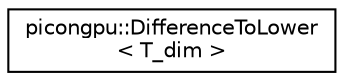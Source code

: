 digraph "Graphical Class Hierarchy"
{
 // LATEX_PDF_SIZE
  edge [fontname="Helvetica",fontsize="10",labelfontname="Helvetica",labelfontsize="10"];
  node [fontname="Helvetica",fontsize="10",shape=record];
  rankdir="LR";
  Node0 [label="picongpu::DifferenceToLower\l\< T_dim \>",height=0.2,width=0.4,color="black", fillcolor="white", style="filled",URL="$structpicongpu_1_1_difference_to_lower.html",tooltip="calculate difference to lower value"];
}
